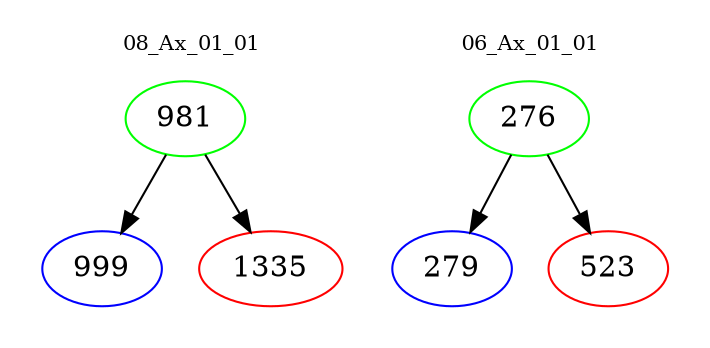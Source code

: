 digraph{
subgraph cluster_0 {
color = white
label = "08_Ax_01_01";
fontsize=10;
T0_981 [label="981", color="green"]
T0_981 -> T0_999 [color="black"]
T0_999 [label="999", color="blue"]
T0_981 -> T0_1335 [color="black"]
T0_1335 [label="1335", color="red"]
}
subgraph cluster_1 {
color = white
label = "06_Ax_01_01";
fontsize=10;
T1_276 [label="276", color="green"]
T1_276 -> T1_279 [color="black"]
T1_279 [label="279", color="blue"]
T1_276 -> T1_523 [color="black"]
T1_523 [label="523", color="red"]
}
}
